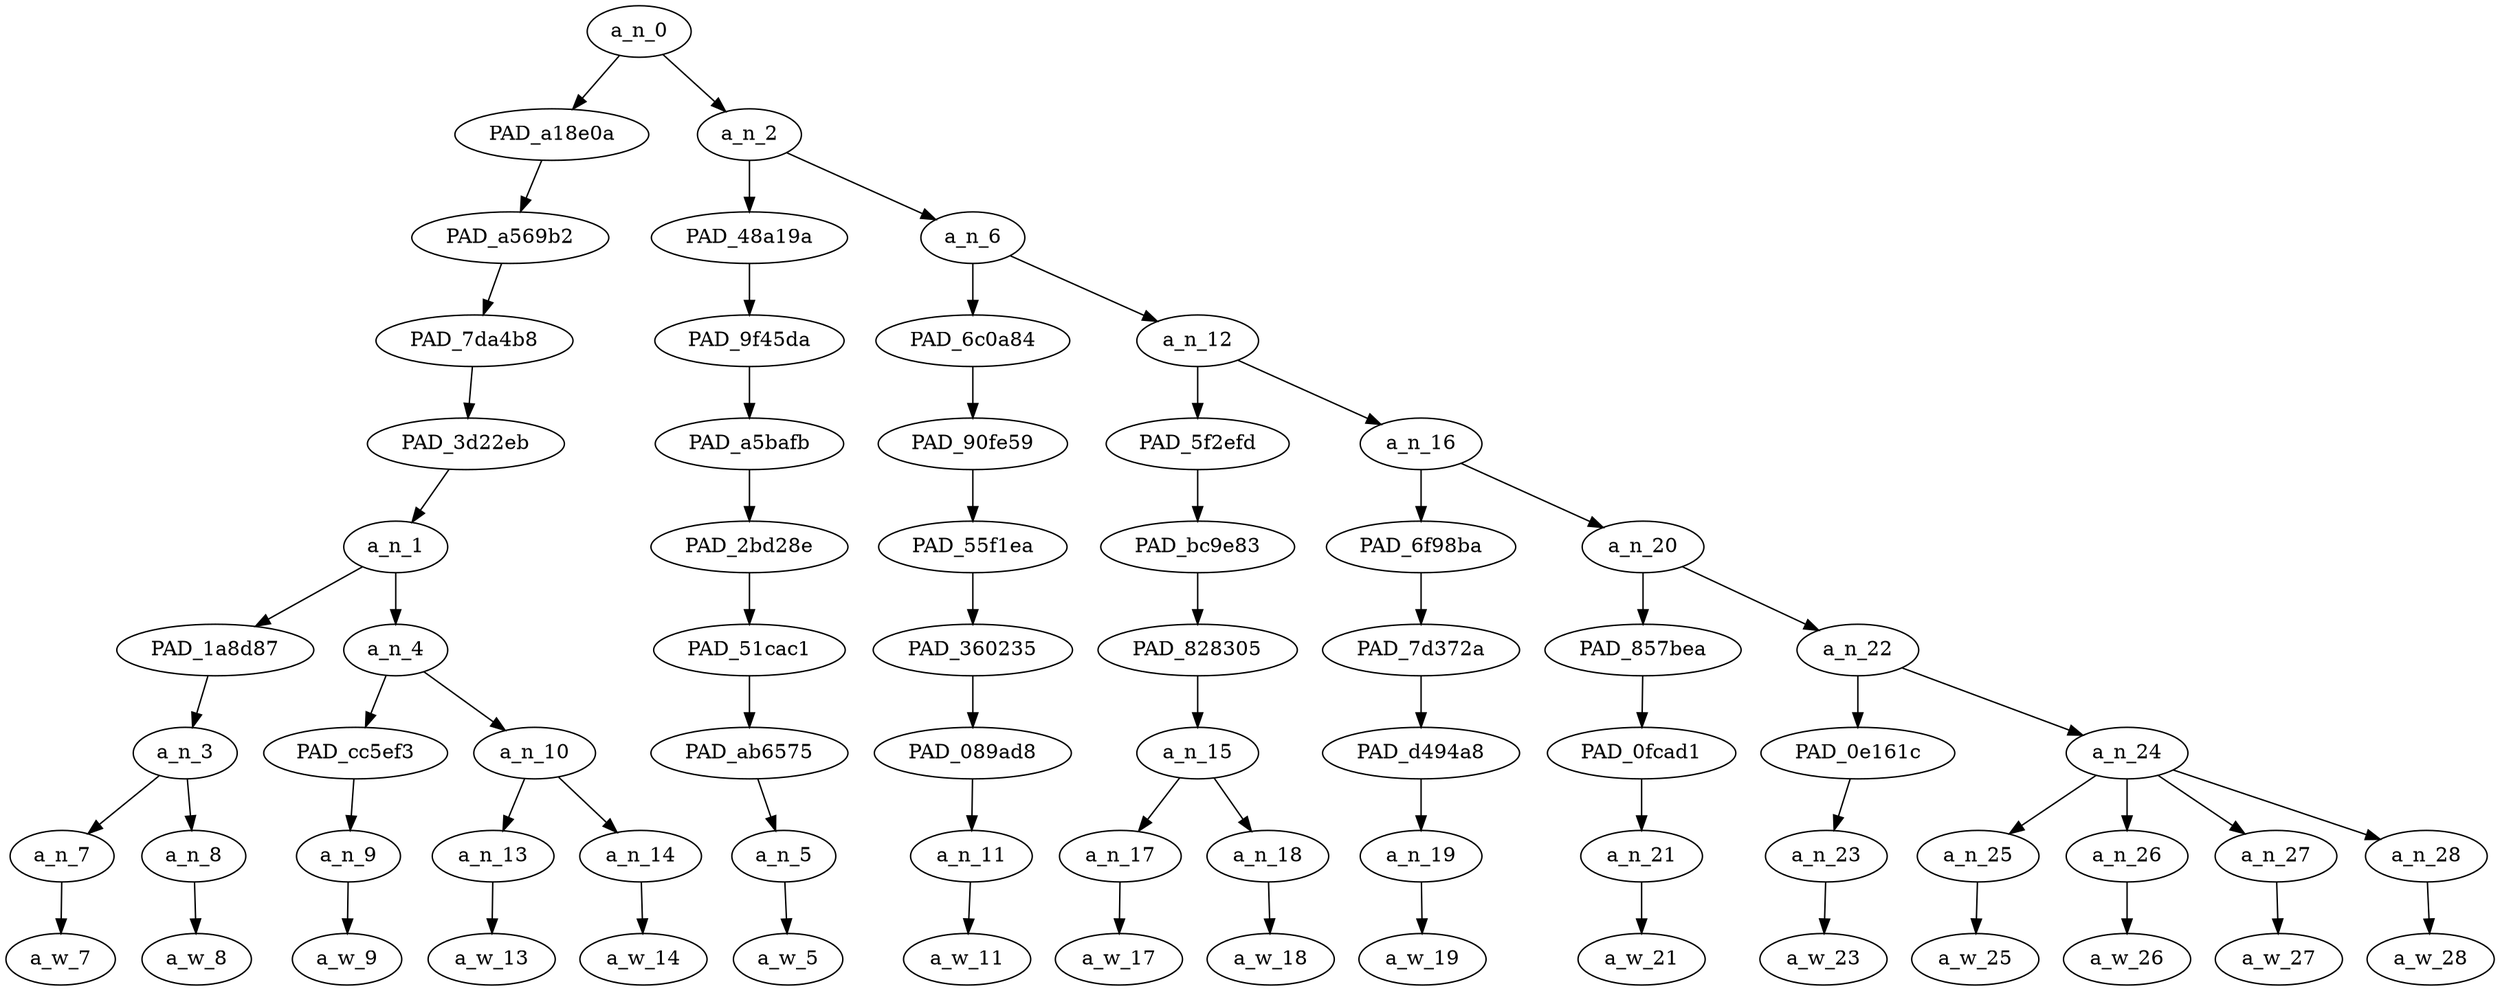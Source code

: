 strict digraph "" {
	a_n_0	[div_dir=1,
		index=0,
		level=9,
		pos="3.91015625,9!",
		text_span="[0, 1, 2, 3, 4, 5, 6, 7, 8, 9, 10, 11, 12, 13, 14, 15]",
		value=1.00000000];
	PAD_a18e0a	[div_dir=1,
		index=0,
		level=8,
		pos="1.625,8!",
		text_span="[0, 1, 2, 3, 4]",
		value=0.39215660];
	a_n_0 -> PAD_a18e0a;
	a_n_2	[div_dir=1,
		index=1,
		level=8,
		pos="6.1953125,8!",
		text_span="[5, 6, 7, 8, 9, 10, 11, 12, 13, 14, 15]",
		value=0.60680537];
	a_n_0 -> a_n_2;
	PAD_a569b2	[div_dir=1,
		index=0,
		level=7,
		pos="1.625,7!",
		text_span="[0, 1, 2, 3, 4]",
		value=0.39215660];
	PAD_a18e0a -> PAD_a569b2;
	PAD_7da4b8	[div_dir=1,
		index=0,
		level=6,
		pos="1.625,6!",
		text_span="[0, 1, 2, 3, 4]",
		value=0.39215660];
	PAD_a569b2 -> PAD_7da4b8;
	PAD_3d22eb	[div_dir=1,
		index=0,
		level=5,
		pos="1.625,5!",
		text_span="[0, 1, 2, 3, 4]",
		value=0.39215660];
	PAD_7da4b8 -> PAD_3d22eb;
	a_n_1	[div_dir=1,
		index=0,
		level=4,
		pos="1.625,4!",
		text_span="[0, 1, 2, 3, 4]",
		value=0.39215660];
	PAD_3d22eb -> a_n_1;
	PAD_1a8d87	[div_dir=1,
		index=0,
		level=3,
		pos="0.5,3!",
		text_span="[0, 1]",
		value=0.23027056];
	a_n_1 -> PAD_1a8d87;
	a_n_4	[div_dir=1,
		index=1,
		level=3,
		pos="2.75,3!",
		text_span="[2, 3, 4]",
		value=0.16103722];
	a_n_1 -> a_n_4;
	a_n_3	[div_dir=1,
		index=0,
		level=2,
		pos="0.5,2!",
		text_span="[0, 1]",
		value=0.23027056];
	PAD_1a8d87 -> a_n_3;
	a_n_7	[div_dir=1,
		index=0,
		level=1,
		pos="0.0,1!",
		text_span="[0]",
		value=0.09799131];
	a_n_3 -> a_n_7;
	a_n_8	[div_dir=1,
		index=1,
		level=1,
		pos="1.0,1!",
		text_span="[1]",
		value=0.13146665];
	a_n_3 -> a_n_8;
	a_w_7	[div_dir=0,
		index=0,
		level=0,
		pos="0,0!",
		text_span="[0]",
		value=immigrant];
	a_n_7 -> a_w_7;
	a_w_8	[div_dir=0,
		index=1,
		level=0,
		pos="1,0!",
		text_span="[1]",
		value=fucks];
	a_n_8 -> a_w_8;
	PAD_cc5ef3	[div_dir=1,
		index=1,
		level=2,
		pos="2.0,2!",
		text_span="[2]",
		value=0.03988618];
	a_n_4 -> PAD_cc5ef3;
	a_n_10	[div_dir=1,
		index=2,
		level=2,
		pos="3.5,2!",
		text_span="[3, 4]",
		value=0.12074983];
	a_n_4 -> a_n_10;
	a_n_9	[div_dir=1,
		index=2,
		level=1,
		pos="2.0,1!",
		text_span="[2]",
		value=0.03988618];
	PAD_cc5ef3 -> a_n_9;
	a_w_9	[div_dir=0,
		index=2,
		level=0,
		pos="2,0!",
		text_span="[2]",
		value=from];
	a_n_9 -> a_w_9;
	a_n_13	[div_dir=1,
		index=3,
		level=1,
		pos="3.0,1!",
		text_span="[3]",
		value=0.05962537];
	a_n_10 -> a_n_13;
	a_n_14	[div_dir=1,
		index=4,
		level=1,
		pos="4.0,1!",
		text_span="[4]",
		value=0.06080916];
	a_n_10 -> a_n_14;
	a_w_13	[div_dir=0,
		index=3,
		level=0,
		pos="3,0!",
		text_span="[3]",
		value=middle];
	a_n_13 -> a_w_13;
	a_w_14	[div_dir=0,
		index=4,
		level=0,
		pos="4,0!",
		text_span="[4]",
		value=east];
	a_n_14 -> a_w_14;
	PAD_48a19a	[div_dir=1,
		index=1,
		level=7,
		pos="5.0,7!",
		text_span="[5]",
		value=0.03262313];
	a_n_2 -> PAD_48a19a;
	a_n_6	[div_dir=1,
		index=2,
		level=7,
		pos="7.390625,7!",
		text_span="[6, 7, 8, 9, 10, 11, 12, 13, 14, 15]",
		value=0.57350090];
	a_n_2 -> a_n_6;
	PAD_9f45da	[div_dir=1,
		index=1,
		level=6,
		pos="5.0,6!",
		text_span="[5]",
		value=0.03262313];
	PAD_48a19a -> PAD_9f45da;
	PAD_a5bafb	[div_dir=1,
		index=1,
		level=5,
		pos="5.0,5!",
		text_span="[5]",
		value=0.03262313];
	PAD_9f45da -> PAD_a5bafb;
	PAD_2bd28e	[div_dir=1,
		index=1,
		level=4,
		pos="5.0,4!",
		text_span="[5]",
		value=0.03262313];
	PAD_a5bafb -> PAD_2bd28e;
	PAD_51cac1	[div_dir=1,
		index=2,
		level=3,
		pos="5.0,3!",
		text_span="[5]",
		value=0.03262313];
	PAD_2bd28e -> PAD_51cac1;
	PAD_ab6575	[div_dir=1,
		index=3,
		level=2,
		pos="5.0,2!",
		text_span="[5]",
		value=0.03262313];
	PAD_51cac1 -> PAD_ab6575;
	a_n_5	[div_dir=1,
		index=5,
		level=1,
		pos="5.0,1!",
		text_span="[5]",
		value=0.03262313];
	PAD_ab6575 -> a_n_5;
	a_w_5	[div_dir=0,
		index=5,
		level=0,
		pos="5,0!",
		text_span="[5]",
		value=are];
	a_n_5 -> a_w_5;
	PAD_6c0a84	[div_dir=1,
		index=2,
		level=6,
		pos="6.0,6!",
		text_span="[6]",
		value=0.05666144];
	a_n_6 -> PAD_6c0a84;
	a_n_12	[div_dir=1,
		index=3,
		level=6,
		pos="8.78125,6!",
		text_span="[7, 8, 9, 10, 11, 12, 13, 14, 15]",
		value=0.51616358];
	a_n_6 -> a_n_12;
	PAD_90fe59	[div_dir=1,
		index=2,
		level=5,
		pos="6.0,5!",
		text_span="[6]",
		value=0.05666144];
	PAD_6c0a84 -> PAD_90fe59;
	PAD_55f1ea	[div_dir=1,
		index=2,
		level=4,
		pos="6.0,4!",
		text_span="[6]",
		value=0.05666144];
	PAD_90fe59 -> PAD_55f1ea;
	PAD_360235	[div_dir=1,
		index=3,
		level=3,
		pos="6.0,3!",
		text_span="[6]",
		value=0.05666144];
	PAD_55f1ea -> PAD_360235;
	PAD_089ad8	[div_dir=1,
		index=4,
		level=2,
		pos="6.0,2!",
		text_span="[6]",
		value=0.05666144];
	PAD_360235 -> PAD_089ad8;
	a_n_11	[div_dir=1,
		index=6,
		level=1,
		pos="6.0,1!",
		text_span="[6]",
		value=0.05666144];
	PAD_089ad8 -> a_n_11;
	a_w_11	[div_dir=0,
		index=6,
		level=0,
		pos="6,0!",
		text_span="[6]",
		value=destroying];
	a_n_11 -> a_w_11;
	PAD_5f2efd	[div_dir=1,
		index=3,
		level=5,
		pos="7.5,5!",
		text_span="[7, 8]",
		value=0.22679160];
	a_n_12 -> PAD_5f2efd;
	a_n_16	[div_dir=1,
		index=4,
		level=5,
		pos="10.0625,5!",
		text_span="[9, 10, 11, 12, 13, 14, 15]",
		value=0.28879940];
	a_n_12 -> a_n_16;
	PAD_bc9e83	[div_dir=1,
		index=3,
		level=4,
		pos="7.5,4!",
		text_span="[7, 8]",
		value=0.22679160];
	PAD_5f2efd -> PAD_bc9e83;
	PAD_828305	[div_dir=1,
		index=4,
		level=3,
		pos="7.5,3!",
		text_span="[7, 8]",
		value=0.22679160];
	PAD_bc9e83 -> PAD_828305;
	a_n_15	[div_dir=1,
		index=5,
		level=2,
		pos="7.5,2!",
		text_span="[7, 8]",
		value=0.22679160];
	PAD_828305 -> a_n_15;
	a_n_17	[div_dir=1,
		index=7,
		level=1,
		pos="7.0,1!",
		text_span="[7]",
		value=0.04303059];
	a_n_15 -> a_n_17;
	a_n_18	[div_dir=1,
		index=8,
		level=1,
		pos="8.0,1!",
		text_span="[8]",
		value=0.18326777];
	a_n_15 -> a_n_18;
	a_w_17	[div_dir=0,
		index=7,
		level=0,
		pos="7,0!",
		text_span="[7]",
		value=you];
	a_n_17 -> a_w_17;
	a_w_18	[div_dir=0,
		index=8,
		level=0,
		pos="8,0!",
		text_span="[8]",
		value=faggots];
	a_n_18 -> a_w_18;
	PAD_6f98ba	[div_dir=1,
		index=4,
		level=4,
		pos="9.0,4!",
		text_span="[9]",
		value=0.03586773];
	a_n_16 -> PAD_6f98ba;
	a_n_20	[div_dir=1,
		index=5,
		level=4,
		pos="11.125,4!",
		text_span="[10, 11, 12, 13, 14, 15]",
		value=0.25258838];
	a_n_16 -> a_n_20;
	PAD_7d372a	[div_dir=1,
		index=5,
		level=3,
		pos="9.0,3!",
		text_span="[9]",
		value=0.03586773];
	PAD_6f98ba -> PAD_7d372a;
	PAD_d494a8	[div_dir=1,
		index=6,
		level=2,
		pos="9.0,2!",
		text_span="[9]",
		value=0.03586773];
	PAD_7d372a -> PAD_d494a8;
	a_n_19	[div_dir=1,
		index=9,
		level=1,
		pos="9.0,1!",
		text_span="[9]",
		value=0.03586773];
	PAD_d494a8 -> a_n_19;
	a_w_19	[div_dir=0,
		index=9,
		level=0,
		pos="9,0!",
		text_span="[9]",
		value=let];
	a_n_19 -> a_w_19;
	PAD_857bea	[div_dir=1,
		index=6,
		level=3,
		pos="10.0,3!",
		text_span="[10]",
		value=0.03267981];
	a_n_20 -> PAD_857bea;
	a_n_22	[div_dir=1,
		index=7,
		level=3,
		pos="12.25,3!",
		text_span="[11, 12, 13, 14, 15]",
		value=0.21962901];
	a_n_20 -> a_n_22;
	PAD_0fcad1	[div_dir=1,
		index=7,
		level=2,
		pos="10.0,2!",
		text_span="[10]",
		value=0.03267981];
	PAD_857bea -> PAD_0fcad1;
	a_n_21	[div_dir=1,
		index=10,
		level=1,
		pos="10.0,1!",
		text_span="[10]",
		value=0.03267981];
	PAD_0fcad1 -> a_n_21;
	a_w_21	[div_dir=0,
		index=10,
		level=0,
		pos="10,0!",
		text_span="[10]",
		value=them];
	a_n_21 -> a_w_21;
	PAD_0e161c	[div_dir=1,
		index=8,
		level=2,
		pos="11.0,2!",
		text_span="[11]",
		value=0.03087568];
	a_n_22 -> PAD_0e161c;
	a_n_24	[div_dir=1,
		index=9,
		level=2,
		pos="13.5,2!",
		text_span="[12, 13, 14, 15]",
		value=0.18849695];
	a_n_22 -> a_n_24;
	a_n_23	[div_dir=1,
		index=11,
		level=1,
		pos="11.0,1!",
		text_span="[11]",
		value=0.03087568];
	PAD_0e161c -> a_n_23;
	a_w_23	[div_dir=0,
		index=11,
		level=0,
		pos="11,0!",
		text_span="[11]",
		value=in];
	a_n_23 -> a_w_23;
	a_n_25	[div_dir=1,
		index=12,
		level=1,
		pos="12.0,1!",
		text_span="[12]",
		value=0.04309759];
	a_n_24 -> a_n_25;
	a_n_26	[div_dir=1,
		index=13,
		level=1,
		pos="13.0,1!",
		text_span="[13]",
		value=0.04892947];
	a_n_24 -> a_n_26;
	a_n_27	[div_dir=-1,
		index=14,
		level=1,
		pos="14.0,1!",
		text_span="[14]",
		value=0.04380946];
	a_n_24 -> a_n_27;
	a_n_28	[div_dir=1,
		index=15,
		level=1,
		pos="15.0,1!",
		text_span="[15]",
		value=0.05240677];
	a_n_24 -> a_n_28;
	a_w_25	[div_dir=0,
		index=12,
		level=0,
		pos="12,0!",
		text_span="[12]",
		value=your];
	a_n_25 -> a_w_25;
	a_w_26	[div_dir=0,
		index=13,
		level=0,
		pos="13,0!",
		text_span="[13]",
		value=bad];
	a_n_26 -> a_w_26;
	a_w_27	[div_dir=0,
		index=14,
		level=0,
		pos="14,0!",
		text_span="[14]",
		value=not];
	a_n_27 -> a_w_27;
	a_w_28	[div_dir=0,
		index=15,
		level=0,
		pos="15,0!",
		text_span="[15]",
		value=my];
	a_n_28 -> a_w_28;
}
